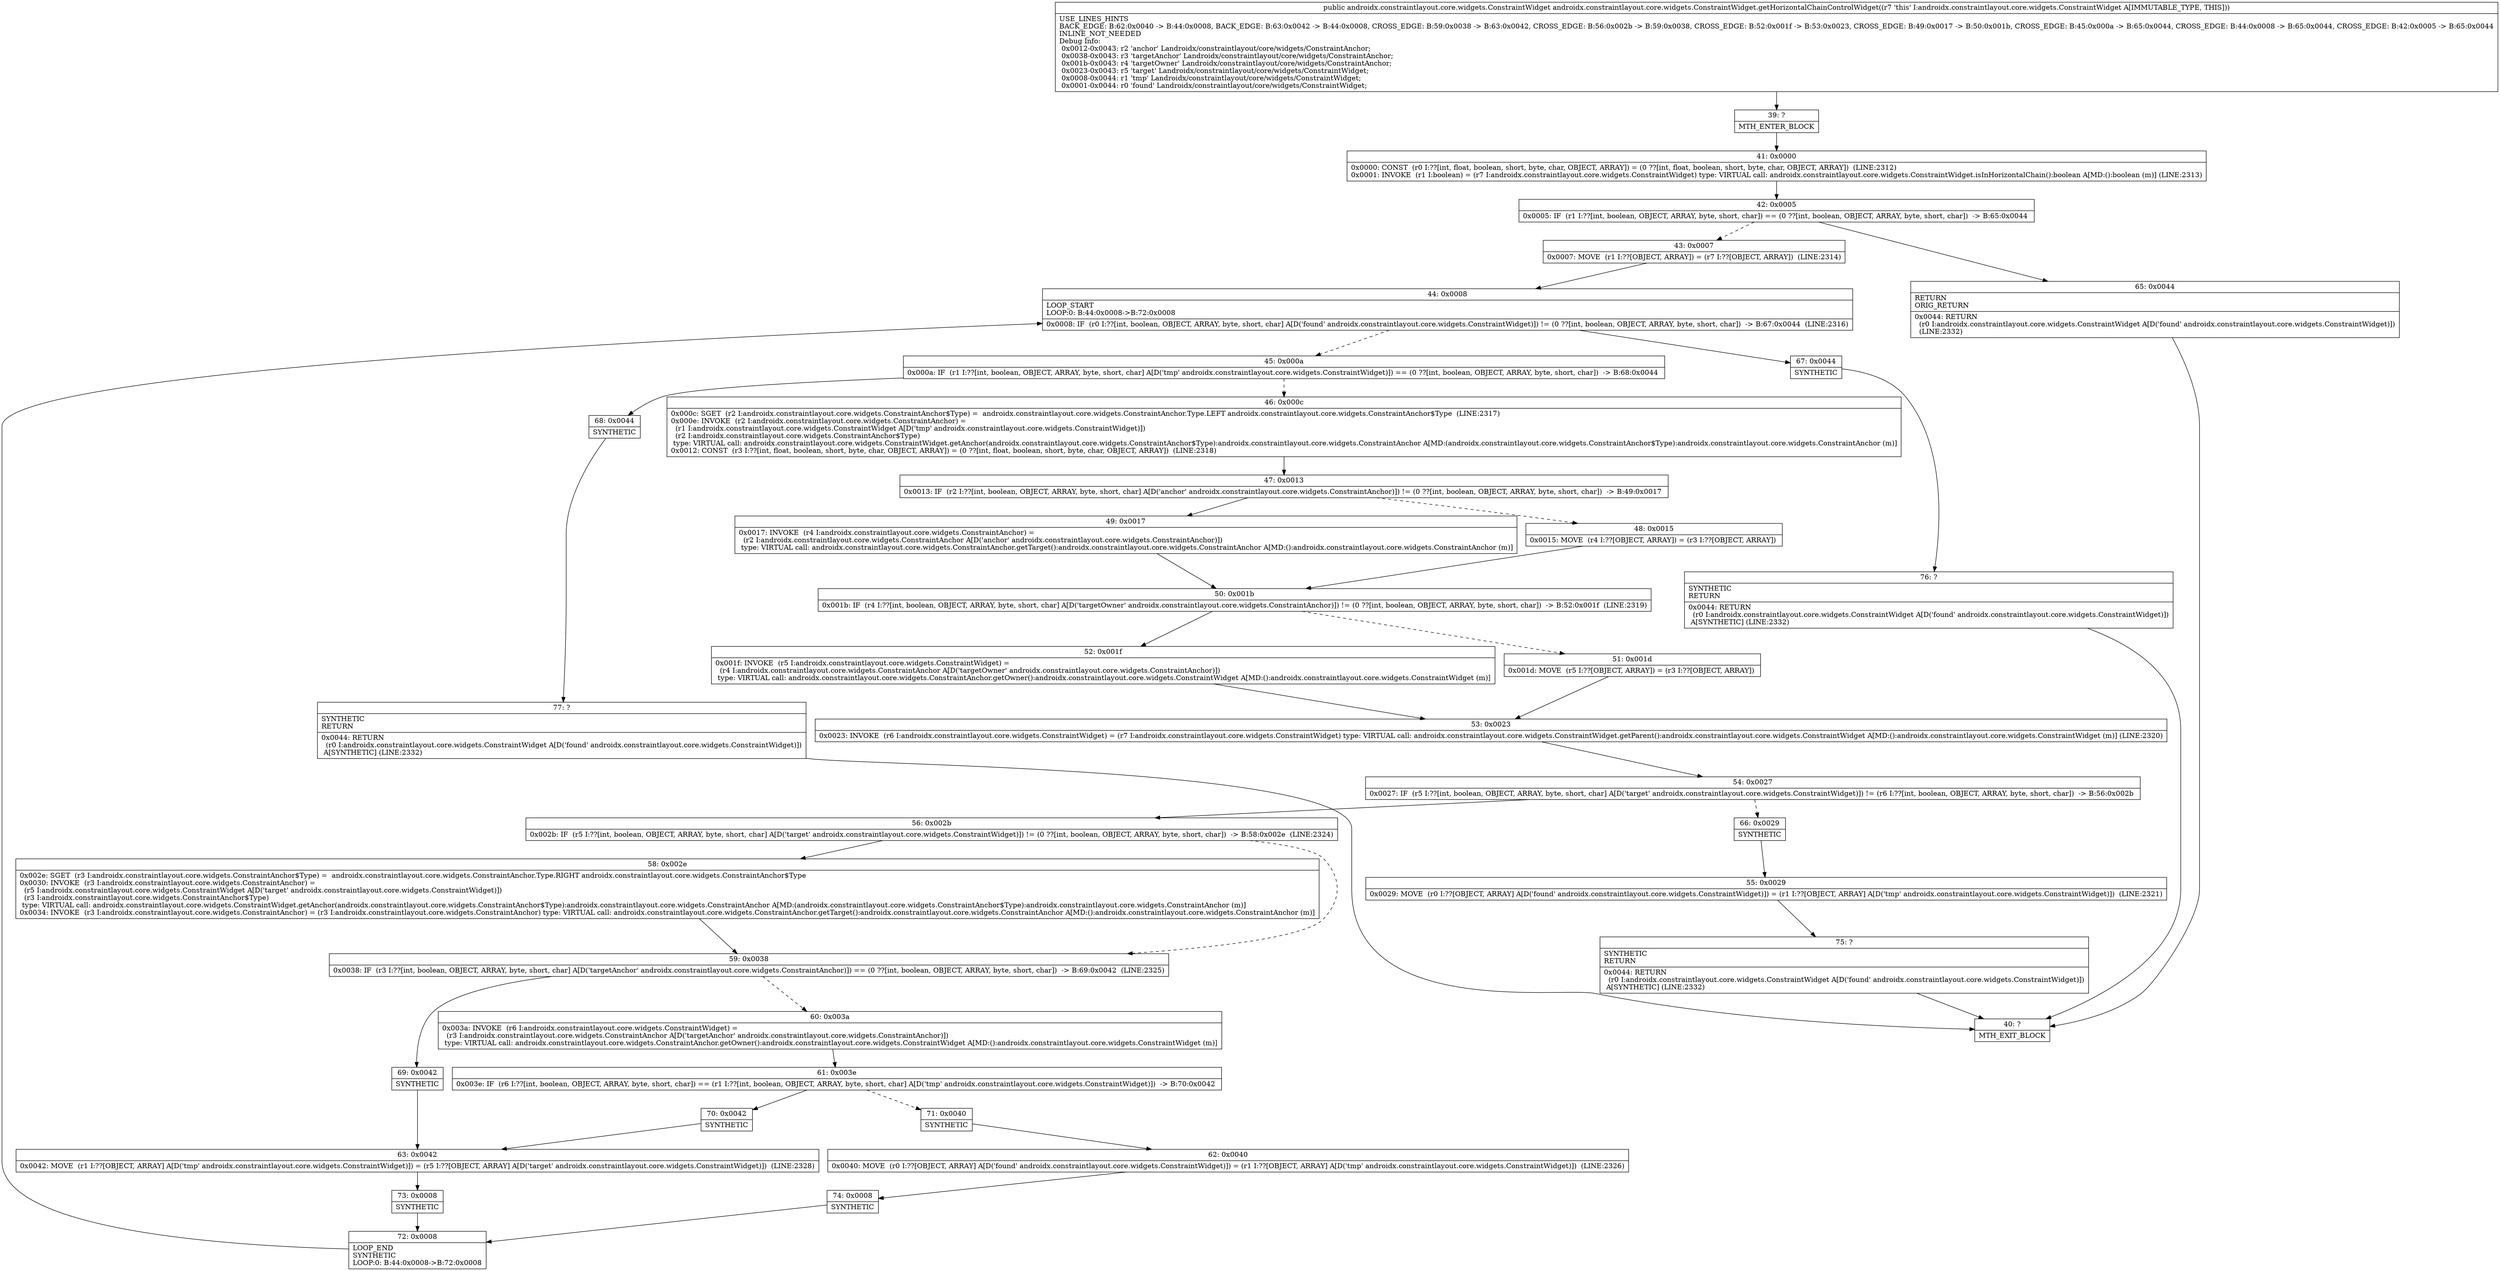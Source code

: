 digraph "CFG forandroidx.constraintlayout.core.widgets.ConstraintWidget.getHorizontalChainControlWidget()Landroidx\/constraintlayout\/core\/widgets\/ConstraintWidget;" {
Node_39 [shape=record,label="{39\:\ ?|MTH_ENTER_BLOCK\l}"];
Node_41 [shape=record,label="{41\:\ 0x0000|0x0000: CONST  (r0 I:??[int, float, boolean, short, byte, char, OBJECT, ARRAY]) = (0 ??[int, float, boolean, short, byte, char, OBJECT, ARRAY])  (LINE:2312)\l0x0001: INVOKE  (r1 I:boolean) = (r7 I:androidx.constraintlayout.core.widgets.ConstraintWidget) type: VIRTUAL call: androidx.constraintlayout.core.widgets.ConstraintWidget.isInHorizontalChain():boolean A[MD:():boolean (m)] (LINE:2313)\l}"];
Node_42 [shape=record,label="{42\:\ 0x0005|0x0005: IF  (r1 I:??[int, boolean, OBJECT, ARRAY, byte, short, char]) == (0 ??[int, boolean, OBJECT, ARRAY, byte, short, char])  \-\> B:65:0x0044 \l}"];
Node_43 [shape=record,label="{43\:\ 0x0007|0x0007: MOVE  (r1 I:??[OBJECT, ARRAY]) = (r7 I:??[OBJECT, ARRAY])  (LINE:2314)\l}"];
Node_44 [shape=record,label="{44\:\ 0x0008|LOOP_START\lLOOP:0: B:44:0x0008\-\>B:72:0x0008\l|0x0008: IF  (r0 I:??[int, boolean, OBJECT, ARRAY, byte, short, char] A[D('found' androidx.constraintlayout.core.widgets.ConstraintWidget)]) != (0 ??[int, boolean, OBJECT, ARRAY, byte, short, char])  \-\> B:67:0x0044  (LINE:2316)\l}"];
Node_45 [shape=record,label="{45\:\ 0x000a|0x000a: IF  (r1 I:??[int, boolean, OBJECT, ARRAY, byte, short, char] A[D('tmp' androidx.constraintlayout.core.widgets.ConstraintWidget)]) == (0 ??[int, boolean, OBJECT, ARRAY, byte, short, char])  \-\> B:68:0x0044 \l}"];
Node_46 [shape=record,label="{46\:\ 0x000c|0x000c: SGET  (r2 I:androidx.constraintlayout.core.widgets.ConstraintAnchor$Type) =  androidx.constraintlayout.core.widgets.ConstraintAnchor.Type.LEFT androidx.constraintlayout.core.widgets.ConstraintAnchor$Type  (LINE:2317)\l0x000e: INVOKE  (r2 I:androidx.constraintlayout.core.widgets.ConstraintAnchor) = \l  (r1 I:androidx.constraintlayout.core.widgets.ConstraintWidget A[D('tmp' androidx.constraintlayout.core.widgets.ConstraintWidget)])\l  (r2 I:androidx.constraintlayout.core.widgets.ConstraintAnchor$Type)\l type: VIRTUAL call: androidx.constraintlayout.core.widgets.ConstraintWidget.getAnchor(androidx.constraintlayout.core.widgets.ConstraintAnchor$Type):androidx.constraintlayout.core.widgets.ConstraintAnchor A[MD:(androidx.constraintlayout.core.widgets.ConstraintAnchor$Type):androidx.constraintlayout.core.widgets.ConstraintAnchor (m)]\l0x0012: CONST  (r3 I:??[int, float, boolean, short, byte, char, OBJECT, ARRAY]) = (0 ??[int, float, boolean, short, byte, char, OBJECT, ARRAY])  (LINE:2318)\l}"];
Node_47 [shape=record,label="{47\:\ 0x0013|0x0013: IF  (r2 I:??[int, boolean, OBJECT, ARRAY, byte, short, char] A[D('anchor' androidx.constraintlayout.core.widgets.ConstraintAnchor)]) != (0 ??[int, boolean, OBJECT, ARRAY, byte, short, char])  \-\> B:49:0x0017 \l}"];
Node_48 [shape=record,label="{48\:\ 0x0015|0x0015: MOVE  (r4 I:??[OBJECT, ARRAY]) = (r3 I:??[OBJECT, ARRAY]) \l}"];
Node_50 [shape=record,label="{50\:\ 0x001b|0x001b: IF  (r4 I:??[int, boolean, OBJECT, ARRAY, byte, short, char] A[D('targetOwner' androidx.constraintlayout.core.widgets.ConstraintAnchor)]) != (0 ??[int, boolean, OBJECT, ARRAY, byte, short, char])  \-\> B:52:0x001f  (LINE:2319)\l}"];
Node_51 [shape=record,label="{51\:\ 0x001d|0x001d: MOVE  (r5 I:??[OBJECT, ARRAY]) = (r3 I:??[OBJECT, ARRAY]) \l}"];
Node_53 [shape=record,label="{53\:\ 0x0023|0x0023: INVOKE  (r6 I:androidx.constraintlayout.core.widgets.ConstraintWidget) = (r7 I:androidx.constraintlayout.core.widgets.ConstraintWidget) type: VIRTUAL call: androidx.constraintlayout.core.widgets.ConstraintWidget.getParent():androidx.constraintlayout.core.widgets.ConstraintWidget A[MD:():androidx.constraintlayout.core.widgets.ConstraintWidget (m)] (LINE:2320)\l}"];
Node_54 [shape=record,label="{54\:\ 0x0027|0x0027: IF  (r5 I:??[int, boolean, OBJECT, ARRAY, byte, short, char] A[D('target' androidx.constraintlayout.core.widgets.ConstraintWidget)]) != (r6 I:??[int, boolean, OBJECT, ARRAY, byte, short, char])  \-\> B:56:0x002b \l}"];
Node_56 [shape=record,label="{56\:\ 0x002b|0x002b: IF  (r5 I:??[int, boolean, OBJECT, ARRAY, byte, short, char] A[D('target' androidx.constraintlayout.core.widgets.ConstraintWidget)]) != (0 ??[int, boolean, OBJECT, ARRAY, byte, short, char])  \-\> B:58:0x002e  (LINE:2324)\l}"];
Node_58 [shape=record,label="{58\:\ 0x002e|0x002e: SGET  (r3 I:androidx.constraintlayout.core.widgets.ConstraintAnchor$Type) =  androidx.constraintlayout.core.widgets.ConstraintAnchor.Type.RIGHT androidx.constraintlayout.core.widgets.ConstraintAnchor$Type \l0x0030: INVOKE  (r3 I:androidx.constraintlayout.core.widgets.ConstraintAnchor) = \l  (r5 I:androidx.constraintlayout.core.widgets.ConstraintWidget A[D('target' androidx.constraintlayout.core.widgets.ConstraintWidget)])\l  (r3 I:androidx.constraintlayout.core.widgets.ConstraintAnchor$Type)\l type: VIRTUAL call: androidx.constraintlayout.core.widgets.ConstraintWidget.getAnchor(androidx.constraintlayout.core.widgets.ConstraintAnchor$Type):androidx.constraintlayout.core.widgets.ConstraintAnchor A[MD:(androidx.constraintlayout.core.widgets.ConstraintAnchor$Type):androidx.constraintlayout.core.widgets.ConstraintAnchor (m)]\l0x0034: INVOKE  (r3 I:androidx.constraintlayout.core.widgets.ConstraintAnchor) = (r3 I:androidx.constraintlayout.core.widgets.ConstraintAnchor) type: VIRTUAL call: androidx.constraintlayout.core.widgets.ConstraintAnchor.getTarget():androidx.constraintlayout.core.widgets.ConstraintAnchor A[MD:():androidx.constraintlayout.core.widgets.ConstraintAnchor (m)]\l}"];
Node_59 [shape=record,label="{59\:\ 0x0038|0x0038: IF  (r3 I:??[int, boolean, OBJECT, ARRAY, byte, short, char] A[D('targetAnchor' androidx.constraintlayout.core.widgets.ConstraintAnchor)]) == (0 ??[int, boolean, OBJECT, ARRAY, byte, short, char])  \-\> B:69:0x0042  (LINE:2325)\l}"];
Node_60 [shape=record,label="{60\:\ 0x003a|0x003a: INVOKE  (r6 I:androidx.constraintlayout.core.widgets.ConstraintWidget) = \l  (r3 I:androidx.constraintlayout.core.widgets.ConstraintAnchor A[D('targetAnchor' androidx.constraintlayout.core.widgets.ConstraintAnchor)])\l type: VIRTUAL call: androidx.constraintlayout.core.widgets.ConstraintAnchor.getOwner():androidx.constraintlayout.core.widgets.ConstraintWidget A[MD:():androidx.constraintlayout.core.widgets.ConstraintWidget (m)]\l}"];
Node_61 [shape=record,label="{61\:\ 0x003e|0x003e: IF  (r6 I:??[int, boolean, OBJECT, ARRAY, byte, short, char]) == (r1 I:??[int, boolean, OBJECT, ARRAY, byte, short, char] A[D('tmp' androidx.constraintlayout.core.widgets.ConstraintWidget)])  \-\> B:70:0x0042 \l}"];
Node_70 [shape=record,label="{70\:\ 0x0042|SYNTHETIC\l}"];
Node_63 [shape=record,label="{63\:\ 0x0042|0x0042: MOVE  (r1 I:??[OBJECT, ARRAY] A[D('tmp' androidx.constraintlayout.core.widgets.ConstraintWidget)]) = (r5 I:??[OBJECT, ARRAY] A[D('target' androidx.constraintlayout.core.widgets.ConstraintWidget)])  (LINE:2328)\l}"];
Node_73 [shape=record,label="{73\:\ 0x0008|SYNTHETIC\l}"];
Node_72 [shape=record,label="{72\:\ 0x0008|LOOP_END\lSYNTHETIC\lLOOP:0: B:44:0x0008\-\>B:72:0x0008\l}"];
Node_71 [shape=record,label="{71\:\ 0x0040|SYNTHETIC\l}"];
Node_62 [shape=record,label="{62\:\ 0x0040|0x0040: MOVE  (r0 I:??[OBJECT, ARRAY] A[D('found' androidx.constraintlayout.core.widgets.ConstraintWidget)]) = (r1 I:??[OBJECT, ARRAY] A[D('tmp' androidx.constraintlayout.core.widgets.ConstraintWidget)])  (LINE:2326)\l}"];
Node_74 [shape=record,label="{74\:\ 0x0008|SYNTHETIC\l}"];
Node_69 [shape=record,label="{69\:\ 0x0042|SYNTHETIC\l}"];
Node_66 [shape=record,label="{66\:\ 0x0029|SYNTHETIC\l}"];
Node_55 [shape=record,label="{55\:\ 0x0029|0x0029: MOVE  (r0 I:??[OBJECT, ARRAY] A[D('found' androidx.constraintlayout.core.widgets.ConstraintWidget)]) = (r1 I:??[OBJECT, ARRAY] A[D('tmp' androidx.constraintlayout.core.widgets.ConstraintWidget)])  (LINE:2321)\l}"];
Node_75 [shape=record,label="{75\:\ ?|SYNTHETIC\lRETURN\l|0x0044: RETURN  \l  (r0 I:androidx.constraintlayout.core.widgets.ConstraintWidget A[D('found' androidx.constraintlayout.core.widgets.ConstraintWidget)])\l A[SYNTHETIC] (LINE:2332)\l}"];
Node_40 [shape=record,label="{40\:\ ?|MTH_EXIT_BLOCK\l}"];
Node_52 [shape=record,label="{52\:\ 0x001f|0x001f: INVOKE  (r5 I:androidx.constraintlayout.core.widgets.ConstraintWidget) = \l  (r4 I:androidx.constraintlayout.core.widgets.ConstraintAnchor A[D('targetOwner' androidx.constraintlayout.core.widgets.ConstraintAnchor)])\l type: VIRTUAL call: androidx.constraintlayout.core.widgets.ConstraintAnchor.getOwner():androidx.constraintlayout.core.widgets.ConstraintWidget A[MD:():androidx.constraintlayout.core.widgets.ConstraintWidget (m)]\l}"];
Node_49 [shape=record,label="{49\:\ 0x0017|0x0017: INVOKE  (r4 I:androidx.constraintlayout.core.widgets.ConstraintAnchor) = \l  (r2 I:androidx.constraintlayout.core.widgets.ConstraintAnchor A[D('anchor' androidx.constraintlayout.core.widgets.ConstraintAnchor)])\l type: VIRTUAL call: androidx.constraintlayout.core.widgets.ConstraintAnchor.getTarget():androidx.constraintlayout.core.widgets.ConstraintAnchor A[MD:():androidx.constraintlayout.core.widgets.ConstraintAnchor (m)]\l}"];
Node_68 [shape=record,label="{68\:\ 0x0044|SYNTHETIC\l}"];
Node_77 [shape=record,label="{77\:\ ?|SYNTHETIC\lRETURN\l|0x0044: RETURN  \l  (r0 I:androidx.constraintlayout.core.widgets.ConstraintWidget A[D('found' androidx.constraintlayout.core.widgets.ConstraintWidget)])\l A[SYNTHETIC] (LINE:2332)\l}"];
Node_67 [shape=record,label="{67\:\ 0x0044|SYNTHETIC\l}"];
Node_76 [shape=record,label="{76\:\ ?|SYNTHETIC\lRETURN\l|0x0044: RETURN  \l  (r0 I:androidx.constraintlayout.core.widgets.ConstraintWidget A[D('found' androidx.constraintlayout.core.widgets.ConstraintWidget)])\l A[SYNTHETIC] (LINE:2332)\l}"];
Node_65 [shape=record,label="{65\:\ 0x0044|RETURN\lORIG_RETURN\l|0x0044: RETURN  \l  (r0 I:androidx.constraintlayout.core.widgets.ConstraintWidget A[D('found' androidx.constraintlayout.core.widgets.ConstraintWidget)])\l  (LINE:2332)\l}"];
MethodNode[shape=record,label="{public androidx.constraintlayout.core.widgets.ConstraintWidget androidx.constraintlayout.core.widgets.ConstraintWidget.getHorizontalChainControlWidget((r7 'this' I:androidx.constraintlayout.core.widgets.ConstraintWidget A[IMMUTABLE_TYPE, THIS]))  | USE_LINES_HINTS\lBACK_EDGE: B:62:0x0040 \-\> B:44:0x0008, BACK_EDGE: B:63:0x0042 \-\> B:44:0x0008, CROSS_EDGE: B:59:0x0038 \-\> B:63:0x0042, CROSS_EDGE: B:56:0x002b \-\> B:59:0x0038, CROSS_EDGE: B:52:0x001f \-\> B:53:0x0023, CROSS_EDGE: B:49:0x0017 \-\> B:50:0x001b, CROSS_EDGE: B:45:0x000a \-\> B:65:0x0044, CROSS_EDGE: B:44:0x0008 \-\> B:65:0x0044, CROSS_EDGE: B:42:0x0005 \-\> B:65:0x0044\lINLINE_NOT_NEEDED\lDebug Info:\l  0x0012\-0x0043: r2 'anchor' Landroidx\/constraintlayout\/core\/widgets\/ConstraintAnchor;\l  0x0038\-0x0043: r3 'targetAnchor' Landroidx\/constraintlayout\/core\/widgets\/ConstraintAnchor;\l  0x001b\-0x0043: r4 'targetOwner' Landroidx\/constraintlayout\/core\/widgets\/ConstraintAnchor;\l  0x0023\-0x0043: r5 'target' Landroidx\/constraintlayout\/core\/widgets\/ConstraintWidget;\l  0x0008\-0x0044: r1 'tmp' Landroidx\/constraintlayout\/core\/widgets\/ConstraintWidget;\l  0x0001\-0x0044: r0 'found' Landroidx\/constraintlayout\/core\/widgets\/ConstraintWidget;\l}"];
MethodNode -> Node_39;Node_39 -> Node_41;
Node_41 -> Node_42;
Node_42 -> Node_43[style=dashed];
Node_42 -> Node_65;
Node_43 -> Node_44;
Node_44 -> Node_45[style=dashed];
Node_44 -> Node_67;
Node_45 -> Node_46[style=dashed];
Node_45 -> Node_68;
Node_46 -> Node_47;
Node_47 -> Node_48[style=dashed];
Node_47 -> Node_49;
Node_48 -> Node_50;
Node_50 -> Node_51[style=dashed];
Node_50 -> Node_52;
Node_51 -> Node_53;
Node_53 -> Node_54;
Node_54 -> Node_56;
Node_54 -> Node_66[style=dashed];
Node_56 -> Node_58;
Node_56 -> Node_59[style=dashed];
Node_58 -> Node_59;
Node_59 -> Node_60[style=dashed];
Node_59 -> Node_69;
Node_60 -> Node_61;
Node_61 -> Node_70;
Node_61 -> Node_71[style=dashed];
Node_70 -> Node_63;
Node_63 -> Node_73;
Node_73 -> Node_72;
Node_72 -> Node_44;
Node_71 -> Node_62;
Node_62 -> Node_74;
Node_74 -> Node_72;
Node_69 -> Node_63;
Node_66 -> Node_55;
Node_55 -> Node_75;
Node_75 -> Node_40;
Node_52 -> Node_53;
Node_49 -> Node_50;
Node_68 -> Node_77;
Node_77 -> Node_40;
Node_67 -> Node_76;
Node_76 -> Node_40;
Node_65 -> Node_40;
}

